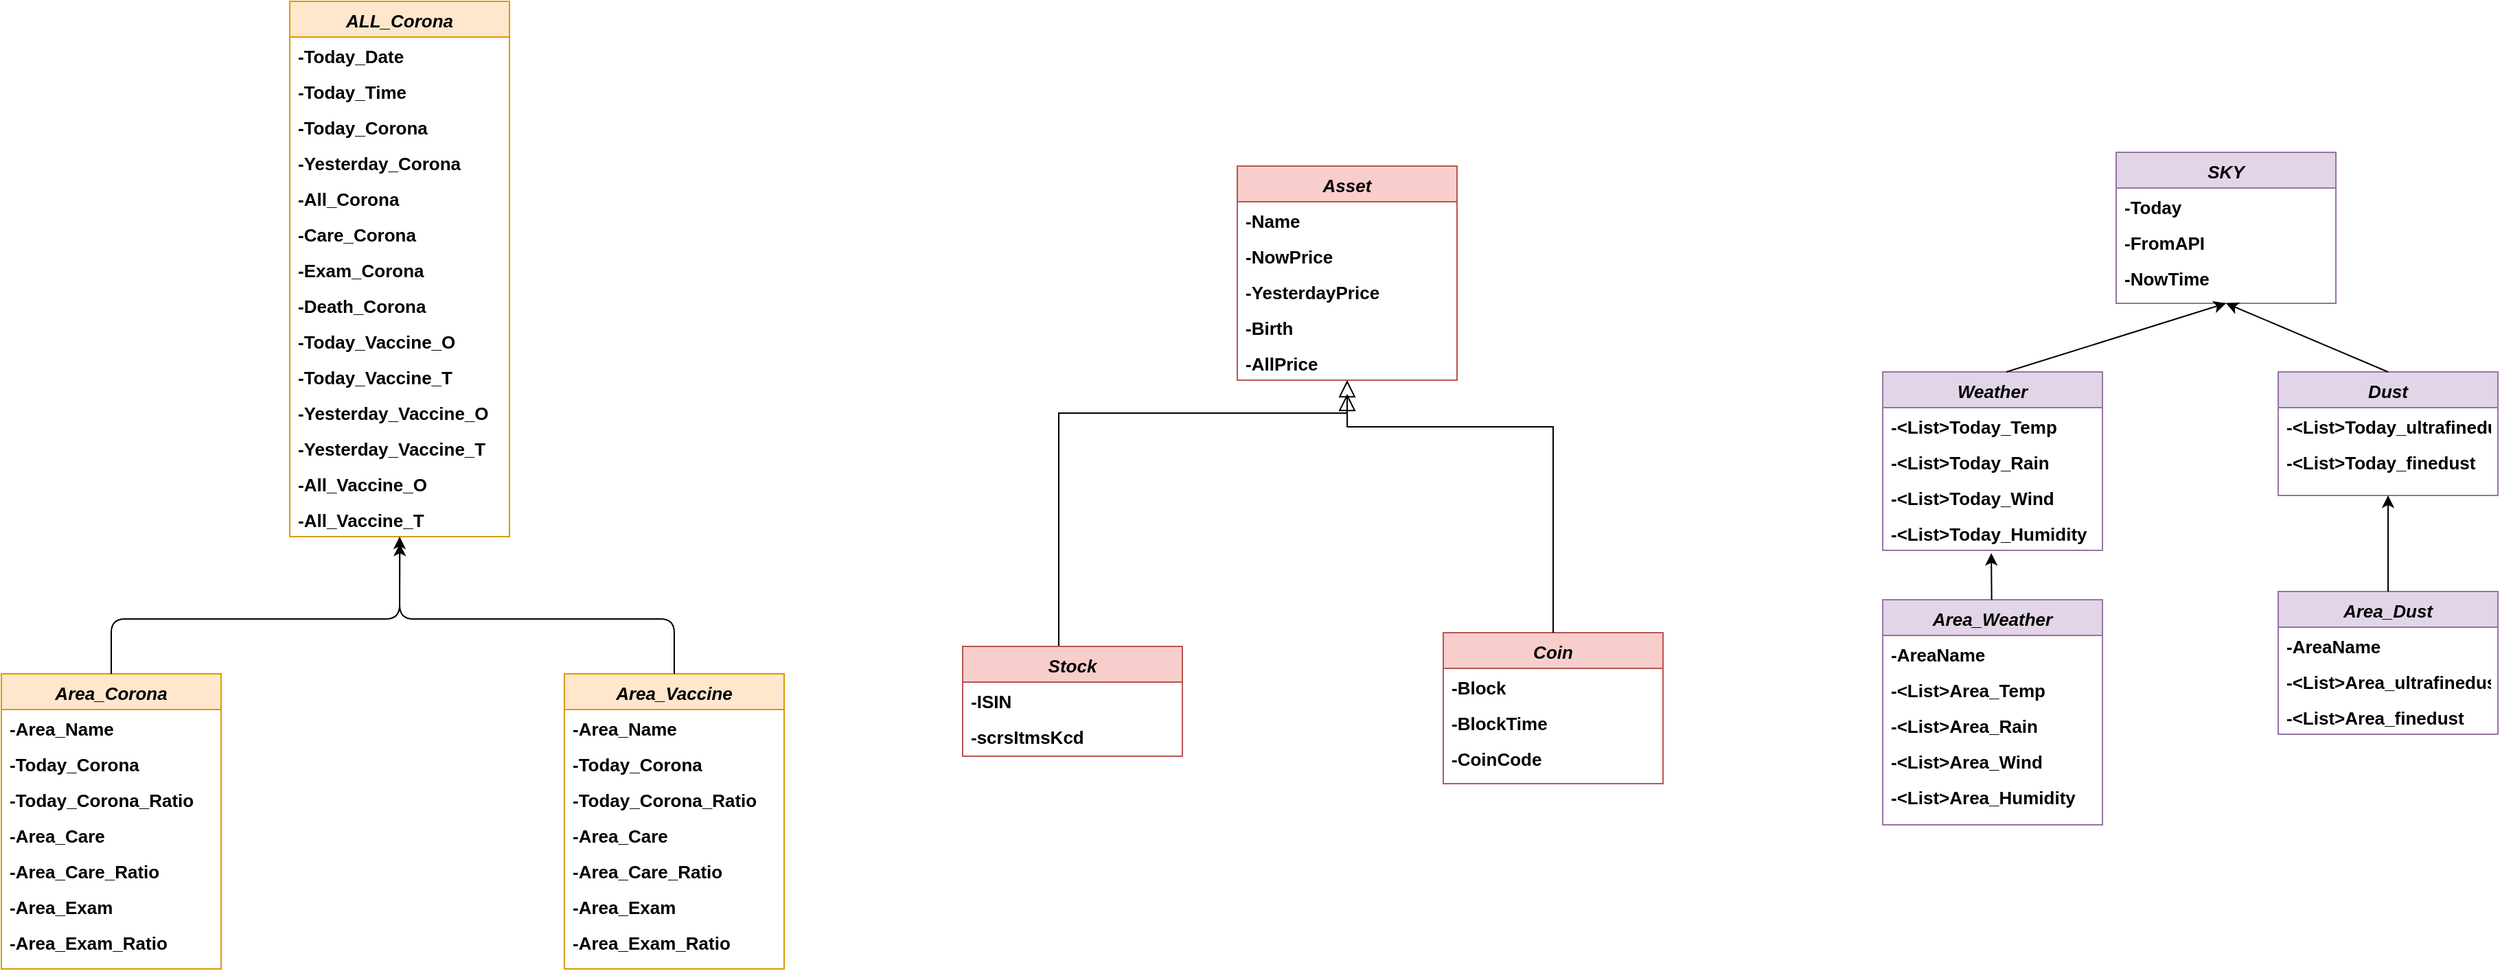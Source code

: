 <mxfile version="15.2.9" type="device"><diagram id="C5RBs43oDa-KdzZeNtuy" name="Page-1"><mxGraphModel dx="2844" dy="2693" grid="1" gridSize="10" guides="1" tooltips="1" connect="1" arrows="1" fold="1" page="1" pageScale="1" pageWidth="827" pageHeight="1169" math="0" shadow="0"><root><mxCell id="WIyWlLk6GJQsqaUBKTNV-0"/><mxCell id="WIyWlLk6GJQsqaUBKTNV-1" parent="WIyWlLk6GJQsqaUBKTNV-0"/><mxCell id="zkfFHV4jXpPFQw0GAbJ--0" value="Asset" style="swimlane;fontStyle=3;align=center;verticalAlign=top;childLayout=stackLayout;horizontal=1;startSize=26;horizontalStack=0;resizeParent=1;resizeLast=0;collapsible=1;marginBottom=0;rounded=0;shadow=0;strokeWidth=1;fillColor=#f8cecc;strokeColor=#b85450;fontSize=13;" parent="WIyWlLk6GJQsqaUBKTNV-1" vertex="1"><mxGeometry x="1010" y="-410" width="160" height="156" as="geometry"><mxRectangle x="230" y="140" width="160" height="26" as="alternateBounds"/></mxGeometry></mxCell><mxCell id="zkfFHV4jXpPFQw0GAbJ--1" value="-Name" style="text;align=left;verticalAlign=top;spacingLeft=4;spacingRight=4;overflow=hidden;rotatable=0;points=[[0,0.5],[1,0.5]];portConstraint=eastwest;fontStyle=1;fontSize=13;" parent="zkfFHV4jXpPFQw0GAbJ--0" vertex="1"><mxGeometry y="26" width="160" height="26" as="geometry"/></mxCell><mxCell id="zkfFHV4jXpPFQw0GAbJ--2" value="-NowPrice" style="text;align=left;verticalAlign=top;spacingLeft=4;spacingRight=4;overflow=hidden;rotatable=0;points=[[0,0.5],[1,0.5]];portConstraint=eastwest;rounded=0;shadow=0;html=0;fontStyle=1;fontSize=13;" parent="zkfFHV4jXpPFQw0GAbJ--0" vertex="1"><mxGeometry y="52" width="160" height="26" as="geometry"/></mxCell><mxCell id="Gq5ZB2yM8UsRq0ayj6dE-58" value="-YesterdayPrice" style="text;align=left;verticalAlign=top;spacingLeft=4;spacingRight=4;overflow=hidden;rotatable=0;points=[[0,0.5],[1,0.5]];portConstraint=eastwest;rounded=0;shadow=0;html=0;fontStyle=1;fontSize=13;" vertex="1" parent="zkfFHV4jXpPFQw0GAbJ--0"><mxGeometry y="78" width="160" height="26" as="geometry"/></mxCell><mxCell id="zkfFHV4jXpPFQw0GAbJ--3" value="-Birth" style="text;align=left;verticalAlign=top;spacingLeft=4;spacingRight=4;overflow=hidden;rotatable=0;points=[[0,0.5],[1,0.5]];portConstraint=eastwest;rounded=0;shadow=0;html=0;fontStyle=1;fontSize=13;" parent="zkfFHV4jXpPFQw0GAbJ--0" vertex="1"><mxGeometry y="104" width="160" height="26" as="geometry"/></mxCell><mxCell id="Gq5ZB2yM8UsRq0ayj6dE-62" value="-AllPrice" style="text;align=left;verticalAlign=top;spacingLeft=4;spacingRight=4;overflow=hidden;rotatable=0;points=[[0,0.5],[1,0.5]];portConstraint=eastwest;rounded=0;shadow=0;html=0;fontStyle=1;fontSize=13;" vertex="1" parent="zkfFHV4jXpPFQw0GAbJ--0"><mxGeometry y="130" width="160" height="26" as="geometry"/></mxCell><mxCell id="zkfFHV4jXpPFQw0GAbJ--12" value="" style="endArrow=block;endSize=10;endFill=0;shadow=0;strokeWidth=1;rounded=0;edgeStyle=elbowEdgeStyle;elbow=vertical;fontStyle=1;fontSize=13;" parent="WIyWlLk6GJQsqaUBKTNV-1" target="zkfFHV4jXpPFQw0GAbJ--0" edge="1"><mxGeometry width="160" relative="1" as="geometry"><mxPoint x="880" y="-60" as="sourcePoint"/><mxPoint x="880" y="-217" as="targetPoint"/><Array as="points"><mxPoint x="990" y="-230"/></Array></mxGeometry></mxCell><mxCell id="Gq5ZB2yM8UsRq0ayj6dE-0" value="Stock" style="swimlane;fontStyle=3;align=center;verticalAlign=top;childLayout=stackLayout;horizontal=1;startSize=26;horizontalStack=0;resizeParent=1;resizeLast=0;collapsible=1;marginBottom=0;rounded=0;shadow=0;strokeWidth=1;fillColor=#f8cecc;strokeColor=#b85450;fontSize=13;" vertex="1" parent="WIyWlLk6GJQsqaUBKTNV-1"><mxGeometry x="810" y="-60" width="160" height="80" as="geometry"><mxRectangle x="230" y="140" width="160" height="26" as="alternateBounds"/></mxGeometry></mxCell><mxCell id="Gq5ZB2yM8UsRq0ayj6dE-1" value="-ISIN" style="text;align=left;verticalAlign=top;spacingLeft=4;spacingRight=4;overflow=hidden;rotatable=0;points=[[0,0.5],[1,0.5]];portConstraint=eastwest;fontStyle=1;fontSize=13;" vertex="1" parent="Gq5ZB2yM8UsRq0ayj6dE-0"><mxGeometry y="26" width="160" height="26" as="geometry"/></mxCell><mxCell id="Gq5ZB2yM8UsRq0ayj6dE-61" value="-scrsItmsKcd" style="text;align=left;verticalAlign=top;spacingLeft=4;spacingRight=4;overflow=hidden;rotatable=0;points=[[0,0.5],[1,0.5]];portConstraint=eastwest;fontStyle=1;fontSize=13;" vertex="1" parent="Gq5ZB2yM8UsRq0ayj6dE-0"><mxGeometry y="52" width="160" height="26" as="geometry"/></mxCell><mxCell id="Gq5ZB2yM8UsRq0ayj6dE-6" value="Coin" style="swimlane;fontStyle=3;align=center;verticalAlign=top;childLayout=stackLayout;horizontal=1;startSize=26;horizontalStack=0;resizeParent=1;resizeLast=0;collapsible=1;marginBottom=0;rounded=0;shadow=0;strokeWidth=1;fillColor=#f8cecc;strokeColor=#b85450;fontSize=13;" vertex="1" parent="WIyWlLk6GJQsqaUBKTNV-1"><mxGeometry x="1160" y="-70" width="160" height="110" as="geometry"><mxRectangle x="230" y="140" width="160" height="26" as="alternateBounds"/></mxGeometry></mxCell><mxCell id="Gq5ZB2yM8UsRq0ayj6dE-7" value="-Block&#10;" style="text;align=left;verticalAlign=top;spacingLeft=4;spacingRight=4;overflow=hidden;rotatable=0;points=[[0,0.5],[1,0.5]];portConstraint=eastwest;fontStyle=1;fontSize=13;" vertex="1" parent="Gq5ZB2yM8UsRq0ayj6dE-6"><mxGeometry y="26" width="160" height="26" as="geometry"/></mxCell><mxCell id="Gq5ZB2yM8UsRq0ayj6dE-8" value="-BlockTime" style="text;align=left;verticalAlign=top;spacingLeft=4;spacingRight=4;overflow=hidden;rotatable=0;points=[[0,0.5],[1,0.5]];portConstraint=eastwest;rounded=0;shadow=0;html=0;fontStyle=1;fontSize=13;" vertex="1" parent="Gq5ZB2yM8UsRq0ayj6dE-6"><mxGeometry y="52" width="160" height="26" as="geometry"/></mxCell><mxCell id="Gq5ZB2yM8UsRq0ayj6dE-9" value="-CoinCode" style="text;align=left;verticalAlign=top;spacingLeft=4;spacingRight=4;overflow=hidden;rotatable=0;points=[[0,0.5],[1,0.5]];portConstraint=eastwest;rounded=0;shadow=0;html=0;fontStyle=1;fontSize=13;" vertex="1" parent="Gq5ZB2yM8UsRq0ayj6dE-6"><mxGeometry y="78" width="160" height="26" as="geometry"/></mxCell><mxCell id="Gq5ZB2yM8UsRq0ayj6dE-12" value="ALL_Corona" style="swimlane;fontStyle=3;align=center;verticalAlign=top;childLayout=stackLayout;horizontal=1;startSize=26;horizontalStack=0;resizeParent=1;resizeLast=0;collapsible=1;marginBottom=0;rounded=0;shadow=0;strokeWidth=1;fillColor=#ffe6cc;strokeColor=#d79b00;fontSize=13;" vertex="1" parent="WIyWlLk6GJQsqaUBKTNV-1"><mxGeometry x="320" y="-530" width="160" height="390" as="geometry"><mxRectangle x="320" y="560" width="160" height="26" as="alternateBounds"/></mxGeometry></mxCell><mxCell id="Gq5ZB2yM8UsRq0ayj6dE-18" value="-Today_Date" style="text;align=left;verticalAlign=top;spacingLeft=4;spacingRight=4;overflow=hidden;rotatable=0;points=[[0,0.5],[1,0.5]];portConstraint=eastwest;rounded=0;shadow=0;html=0;fontStyle=1;fontSize=13;" vertex="1" parent="Gq5ZB2yM8UsRq0ayj6dE-12"><mxGeometry y="26" width="160" height="26" as="geometry"/></mxCell><mxCell id="Gq5ZB2yM8UsRq0ayj6dE-19" value="-Today_Time" style="text;align=left;verticalAlign=top;spacingLeft=4;spacingRight=4;overflow=hidden;rotatable=0;points=[[0,0.5],[1,0.5]];portConstraint=eastwest;rounded=0;shadow=0;html=0;fontStyle=1;fontSize=13;" vertex="1" parent="Gq5ZB2yM8UsRq0ayj6dE-12"><mxGeometry y="52" width="160" height="26" as="geometry"/></mxCell><mxCell id="Gq5ZB2yM8UsRq0ayj6dE-13" value="-Today_Corona" style="text;align=left;verticalAlign=top;spacingLeft=4;spacingRight=4;overflow=hidden;rotatable=0;points=[[0,0.5],[1,0.5]];portConstraint=eastwest;fontStyle=1;fontSize=13;" vertex="1" parent="Gq5ZB2yM8UsRq0ayj6dE-12"><mxGeometry y="78" width="160" height="26" as="geometry"/></mxCell><mxCell id="Gq5ZB2yM8UsRq0ayj6dE-14" value="-Yesterday_Corona" style="text;align=left;verticalAlign=top;spacingLeft=4;spacingRight=4;overflow=hidden;rotatable=0;points=[[0,0.5],[1,0.5]];portConstraint=eastwest;rounded=0;shadow=0;html=0;fontStyle=1;fontSize=13;" vertex="1" parent="Gq5ZB2yM8UsRq0ayj6dE-12"><mxGeometry y="104" width="160" height="26" as="geometry"/></mxCell><mxCell id="Gq5ZB2yM8UsRq0ayj6dE-15" value="-All_Corona" style="text;align=left;verticalAlign=top;spacingLeft=4;spacingRight=4;overflow=hidden;rotatable=0;points=[[0,0.5],[1,0.5]];portConstraint=eastwest;rounded=0;shadow=0;html=0;fontStyle=1;fontSize=13;" vertex="1" parent="Gq5ZB2yM8UsRq0ayj6dE-12"><mxGeometry y="130" width="160" height="26" as="geometry"/></mxCell><mxCell id="Gq5ZB2yM8UsRq0ayj6dE-20" value="-Care_Corona" style="text;align=left;verticalAlign=top;spacingLeft=4;spacingRight=4;overflow=hidden;rotatable=0;points=[[0,0.5],[1,0.5]];portConstraint=eastwest;rounded=0;shadow=0;html=0;fontStyle=1;fontSize=13;" vertex="1" parent="Gq5ZB2yM8UsRq0ayj6dE-12"><mxGeometry y="156" width="160" height="26" as="geometry"/></mxCell><mxCell id="Gq5ZB2yM8UsRq0ayj6dE-21" value="-Exam_Corona" style="text;align=left;verticalAlign=top;spacingLeft=4;spacingRight=4;overflow=hidden;rotatable=0;points=[[0,0.5],[1,0.5]];portConstraint=eastwest;rounded=0;shadow=0;html=0;fontStyle=1;fontSize=13;" vertex="1" parent="Gq5ZB2yM8UsRq0ayj6dE-12"><mxGeometry y="182" width="160" height="26" as="geometry"/></mxCell><mxCell id="Gq5ZB2yM8UsRq0ayj6dE-22" value="-Death_Corona" style="text;align=left;verticalAlign=top;spacingLeft=4;spacingRight=4;overflow=hidden;rotatable=0;points=[[0,0.5],[1,0.5]];portConstraint=eastwest;rounded=0;shadow=0;html=0;fontStyle=1;fontSize=13;" vertex="1" parent="Gq5ZB2yM8UsRq0ayj6dE-12"><mxGeometry y="208" width="160" height="26" as="geometry"/></mxCell><mxCell id="Gq5ZB2yM8UsRq0ayj6dE-41" value="-Today_Vaccine_O" style="text;align=left;verticalAlign=top;spacingLeft=4;spacingRight=4;overflow=hidden;rotatable=0;points=[[0,0.5],[1,0.5]];portConstraint=eastwest;rounded=0;shadow=0;html=0;fontStyle=1;fontSize=13;" vertex="1" parent="Gq5ZB2yM8UsRq0ayj6dE-12"><mxGeometry y="234" width="160" height="26" as="geometry"/></mxCell><mxCell id="Gq5ZB2yM8UsRq0ayj6dE-42" value="-Today_Vaccine_T" style="text;align=left;verticalAlign=top;spacingLeft=4;spacingRight=4;overflow=hidden;rotatable=0;points=[[0,0.5],[1,0.5]];portConstraint=eastwest;rounded=0;shadow=0;html=0;fontStyle=1;fontSize=13;" vertex="1" parent="Gq5ZB2yM8UsRq0ayj6dE-12"><mxGeometry y="260" width="160" height="26" as="geometry"/></mxCell><mxCell id="Gq5ZB2yM8UsRq0ayj6dE-44" value="-Yesterday_Vaccine_O" style="text;align=left;verticalAlign=top;spacingLeft=4;spacingRight=4;overflow=hidden;rotatable=0;points=[[0,0.5],[1,0.5]];portConstraint=eastwest;rounded=0;shadow=0;html=0;fontStyle=1;fontSize=13;" vertex="1" parent="Gq5ZB2yM8UsRq0ayj6dE-12"><mxGeometry y="286" width="160" height="26" as="geometry"/></mxCell><mxCell id="Gq5ZB2yM8UsRq0ayj6dE-45" value="-Yesterday_Vaccine_T" style="text;align=left;verticalAlign=top;spacingLeft=4;spacingRight=4;overflow=hidden;rotatable=0;points=[[0,0.5],[1,0.5]];portConstraint=eastwest;rounded=0;shadow=0;html=0;fontStyle=1;fontSize=13;" vertex="1" parent="Gq5ZB2yM8UsRq0ayj6dE-12"><mxGeometry y="312" width="160" height="26" as="geometry"/></mxCell><mxCell id="Gq5ZB2yM8UsRq0ayj6dE-46" value="-All_Vaccine_O" style="text;align=left;verticalAlign=top;spacingLeft=4;spacingRight=4;overflow=hidden;rotatable=0;points=[[0,0.5],[1,0.5]];portConstraint=eastwest;rounded=0;shadow=0;html=0;fontStyle=1;fontSize=13;" vertex="1" parent="Gq5ZB2yM8UsRq0ayj6dE-12"><mxGeometry y="338" width="160" height="26" as="geometry"/></mxCell><mxCell id="Gq5ZB2yM8UsRq0ayj6dE-47" value="-All_Vaccine_T" style="text;align=left;verticalAlign=top;spacingLeft=4;spacingRight=4;overflow=hidden;rotatable=0;points=[[0,0.5],[1,0.5]];portConstraint=eastwest;rounded=0;shadow=0;html=0;fontStyle=1;fontSize=13;" vertex="1" parent="Gq5ZB2yM8UsRq0ayj6dE-12"><mxGeometry y="364" width="160" height="26" as="geometry"/></mxCell><mxCell id="Gq5ZB2yM8UsRq0ayj6dE-23" value="Area_Corona" style="swimlane;fontStyle=3;align=center;verticalAlign=top;childLayout=stackLayout;horizontal=1;startSize=26;horizontalStack=0;resizeParent=1;resizeLast=0;collapsible=1;marginBottom=0;rounded=0;shadow=0;strokeWidth=1;fillColor=#ffe6cc;strokeColor=#d79b00;fontSize=13;" vertex="1" parent="WIyWlLk6GJQsqaUBKTNV-1"><mxGeometry x="110" y="-40" width="160" height="215" as="geometry"><mxRectangle x="320" y="560" width="160" height="26" as="alternateBounds"/></mxGeometry></mxCell><mxCell id="Gq5ZB2yM8UsRq0ayj6dE-24" value="-Area_Name" style="text;align=left;verticalAlign=top;spacingLeft=4;spacingRight=4;overflow=hidden;rotatable=0;points=[[0,0.5],[1,0.5]];portConstraint=eastwest;rounded=0;shadow=0;html=0;fontStyle=1;fontSize=13;" vertex="1" parent="Gq5ZB2yM8UsRq0ayj6dE-23"><mxGeometry y="26" width="160" height="26" as="geometry"/></mxCell><mxCell id="Gq5ZB2yM8UsRq0ayj6dE-32" value="-Today_Corona" style="text;align=left;verticalAlign=top;spacingLeft=4;spacingRight=4;overflow=hidden;rotatable=0;points=[[0,0.5],[1,0.5]];portConstraint=eastwest;rounded=0;shadow=0;html=0;fontStyle=1;fontSize=13;" vertex="1" parent="Gq5ZB2yM8UsRq0ayj6dE-23"><mxGeometry y="52" width="160" height="26" as="geometry"/></mxCell><mxCell id="Gq5ZB2yM8UsRq0ayj6dE-33" value="-Today_Corona_Ratio" style="text;align=left;verticalAlign=top;spacingLeft=4;spacingRight=4;overflow=hidden;rotatable=0;points=[[0,0.5],[1,0.5]];portConstraint=eastwest;rounded=0;shadow=0;html=0;fontStyle=1;fontSize=13;" vertex="1" parent="Gq5ZB2yM8UsRq0ayj6dE-23"><mxGeometry y="78" width="160" height="26" as="geometry"/></mxCell><mxCell id="Gq5ZB2yM8UsRq0ayj6dE-34" value="-Area_Care" style="text;align=left;verticalAlign=top;spacingLeft=4;spacingRight=4;overflow=hidden;rotatable=0;points=[[0,0.5],[1,0.5]];portConstraint=eastwest;rounded=0;shadow=0;html=0;fontStyle=1;fontSize=13;" vertex="1" parent="Gq5ZB2yM8UsRq0ayj6dE-23"><mxGeometry y="104" width="160" height="26" as="geometry"/></mxCell><mxCell id="Gq5ZB2yM8UsRq0ayj6dE-35" value="-Area_Care_Ratio&#10;" style="text;align=left;verticalAlign=top;spacingLeft=4;spacingRight=4;overflow=hidden;rotatable=0;points=[[0,0.5],[1,0.5]];portConstraint=eastwest;rounded=0;shadow=0;html=0;fontStyle=1;fontSize=13;" vertex="1" parent="Gq5ZB2yM8UsRq0ayj6dE-23"><mxGeometry y="130" width="160" height="26" as="geometry"/></mxCell><mxCell id="Gq5ZB2yM8UsRq0ayj6dE-36" value="-Area_Exam" style="text;align=left;verticalAlign=top;spacingLeft=4;spacingRight=4;overflow=hidden;rotatable=0;points=[[0,0.5],[1,0.5]];portConstraint=eastwest;rounded=0;shadow=0;html=0;fontStyle=1;fontSize=13;" vertex="1" parent="Gq5ZB2yM8UsRq0ayj6dE-23"><mxGeometry y="156" width="160" height="26" as="geometry"/></mxCell><mxCell id="Gq5ZB2yM8UsRq0ayj6dE-37" value="-Area_Exam_Ratio" style="text;align=left;verticalAlign=top;spacingLeft=4;spacingRight=4;overflow=hidden;rotatable=0;points=[[0,0.5],[1,0.5]];portConstraint=eastwest;rounded=0;shadow=0;html=0;fontStyle=1;fontSize=13;" vertex="1" parent="Gq5ZB2yM8UsRq0ayj6dE-23"><mxGeometry y="182" width="160" height="26" as="geometry"/></mxCell><mxCell id="Gq5ZB2yM8UsRq0ayj6dE-40" value="" style="endArrow=classic;html=1;entryX=0.5;entryY=1;entryDx=0;entryDy=0;exitX=0.5;exitY=0;exitDx=0;exitDy=0;fontStyle=1;fontSize=13;" edge="1" parent="WIyWlLk6GJQsqaUBKTNV-1" source="Gq5ZB2yM8UsRq0ayj6dE-23" target="Gq5ZB2yM8UsRq0ayj6dE-12"><mxGeometry width="50" height="50" relative="1" as="geometry"><mxPoint x="180" y="370" as="sourcePoint"/><mxPoint x="230" y="320" as="targetPoint"/><Array as="points"><mxPoint x="190" y="-80"/><mxPoint x="400" y="-80"/></Array></mxGeometry></mxCell><mxCell id="Gq5ZB2yM8UsRq0ayj6dE-48" value="Area_Vaccine" style="swimlane;fontStyle=3;align=center;verticalAlign=top;childLayout=stackLayout;horizontal=1;startSize=26;horizontalStack=0;resizeParent=1;resizeLast=0;collapsible=1;marginBottom=0;rounded=0;shadow=0;strokeWidth=1;fillColor=#ffe6cc;strokeColor=#d79b00;fontSize=13;" vertex="1" parent="WIyWlLk6GJQsqaUBKTNV-1"><mxGeometry x="520" y="-40" width="160" height="215" as="geometry"><mxRectangle x="320" y="560" width="160" height="26" as="alternateBounds"/></mxGeometry></mxCell><mxCell id="Gq5ZB2yM8UsRq0ayj6dE-49" value="-Area_Name" style="text;align=left;verticalAlign=top;spacingLeft=4;spacingRight=4;overflow=hidden;rotatable=0;points=[[0,0.5],[1,0.5]];portConstraint=eastwest;rounded=0;shadow=0;html=0;fontStyle=1;fontSize=13;" vertex="1" parent="Gq5ZB2yM8UsRq0ayj6dE-48"><mxGeometry y="26" width="160" height="26" as="geometry"/></mxCell><mxCell id="Gq5ZB2yM8UsRq0ayj6dE-50" value="-Today_Corona" style="text;align=left;verticalAlign=top;spacingLeft=4;spacingRight=4;overflow=hidden;rotatable=0;points=[[0,0.5],[1,0.5]];portConstraint=eastwest;rounded=0;shadow=0;html=0;fontStyle=1;fontSize=13;" vertex="1" parent="Gq5ZB2yM8UsRq0ayj6dE-48"><mxGeometry y="52" width="160" height="26" as="geometry"/></mxCell><mxCell id="Gq5ZB2yM8UsRq0ayj6dE-51" value="-Today_Corona_Ratio" style="text;align=left;verticalAlign=top;spacingLeft=4;spacingRight=4;overflow=hidden;rotatable=0;points=[[0,0.5],[1,0.5]];portConstraint=eastwest;rounded=0;shadow=0;html=0;fontStyle=1;fontSize=13;" vertex="1" parent="Gq5ZB2yM8UsRq0ayj6dE-48"><mxGeometry y="78" width="160" height="26" as="geometry"/></mxCell><mxCell id="Gq5ZB2yM8UsRq0ayj6dE-52" value="-Area_Care" style="text;align=left;verticalAlign=top;spacingLeft=4;spacingRight=4;overflow=hidden;rotatable=0;points=[[0,0.5],[1,0.5]];portConstraint=eastwest;rounded=0;shadow=0;html=0;fontStyle=1;fontSize=13;" vertex="1" parent="Gq5ZB2yM8UsRq0ayj6dE-48"><mxGeometry y="104" width="160" height="26" as="geometry"/></mxCell><mxCell id="Gq5ZB2yM8UsRq0ayj6dE-53" value="-Area_Care_Ratio&#10;" style="text;align=left;verticalAlign=top;spacingLeft=4;spacingRight=4;overflow=hidden;rotatable=0;points=[[0,0.5],[1,0.5]];portConstraint=eastwest;rounded=0;shadow=0;html=0;fontStyle=1;fontSize=13;" vertex="1" parent="Gq5ZB2yM8UsRq0ayj6dE-48"><mxGeometry y="130" width="160" height="26" as="geometry"/></mxCell><mxCell id="Gq5ZB2yM8UsRq0ayj6dE-54" value="-Area_Exam" style="text;align=left;verticalAlign=top;spacingLeft=4;spacingRight=4;overflow=hidden;rotatable=0;points=[[0,0.5],[1,0.5]];portConstraint=eastwest;rounded=0;shadow=0;html=0;fontStyle=1;fontSize=13;" vertex="1" parent="Gq5ZB2yM8UsRq0ayj6dE-48"><mxGeometry y="156" width="160" height="26" as="geometry"/></mxCell><mxCell id="Gq5ZB2yM8UsRq0ayj6dE-55" value="-Area_Exam_Ratio" style="text;align=left;verticalAlign=top;spacingLeft=4;spacingRight=4;overflow=hidden;rotatable=0;points=[[0,0.5],[1,0.5]];portConstraint=eastwest;rounded=0;shadow=0;html=0;fontStyle=1;fontSize=13;" vertex="1" parent="Gq5ZB2yM8UsRq0ayj6dE-48"><mxGeometry y="182" width="160" height="26" as="geometry"/></mxCell><mxCell id="Gq5ZB2yM8UsRq0ayj6dE-56" value="" style="endArrow=classic;html=1;exitX=0.5;exitY=0;exitDx=0;exitDy=0;entryX=0.501;entryY=1.199;entryDx=0;entryDy=0;entryPerimeter=0;fontStyle=1;fontSize=13;" edge="1" parent="WIyWlLk6GJQsqaUBKTNV-1" source="Gq5ZB2yM8UsRq0ayj6dE-48" target="Gq5ZB2yM8UsRq0ayj6dE-47"><mxGeometry width="50" height="50" relative="1" as="geometry"><mxPoint x="230" y="400" as="sourcePoint"/><mxPoint x="424" y="310" as="targetPoint"/><Array as="points"><mxPoint x="600" y="-80"/><mxPoint x="400" y="-80"/></Array></mxGeometry></mxCell><mxCell id="Gq5ZB2yM8UsRq0ayj6dE-63" value="" style="endArrow=block;endSize=10;endFill=0;shadow=0;strokeWidth=1;rounded=0;edgeStyle=elbowEdgeStyle;elbow=vertical;exitX=0.5;exitY=0;exitDx=0;exitDy=0;fontStyle=1;fontSize=13;" edge="1" parent="WIyWlLk6GJQsqaUBKTNV-1" source="Gq5ZB2yM8UsRq0ayj6dE-6"><mxGeometry width="160" relative="1" as="geometry"><mxPoint x="890" y="-50" as="sourcePoint"/><mxPoint x="1090" y="-244" as="targetPoint"/><Array as="points"><mxPoint x="1000" y="-220"/></Array></mxGeometry></mxCell><mxCell id="Gq5ZB2yM8UsRq0ayj6dE-64" value="SKY" style="swimlane;fontStyle=3;align=center;verticalAlign=top;childLayout=stackLayout;horizontal=1;startSize=26;horizontalStack=0;resizeParent=1;resizeLast=0;collapsible=1;marginBottom=0;rounded=0;shadow=0;strokeWidth=1;fillColor=#e1d5e7;strokeColor=#9673a6;fontSize=13;" vertex="1" parent="WIyWlLk6GJQsqaUBKTNV-1"><mxGeometry x="1650" y="-420" width="160" height="110" as="geometry"><mxRectangle x="230" y="140" width="160" height="26" as="alternateBounds"/></mxGeometry></mxCell><mxCell id="Gq5ZB2yM8UsRq0ayj6dE-65" value="-Today" style="text;align=left;verticalAlign=top;spacingLeft=4;spacingRight=4;overflow=hidden;rotatable=0;points=[[0,0.5],[1,0.5]];portConstraint=eastwest;fontStyle=1;fontSize=13;" vertex="1" parent="Gq5ZB2yM8UsRq0ayj6dE-64"><mxGeometry y="26" width="160" height="26" as="geometry"/></mxCell><mxCell id="Gq5ZB2yM8UsRq0ayj6dE-67" value="-FromAPI" style="text;align=left;verticalAlign=top;spacingLeft=4;spacingRight=4;overflow=hidden;rotatable=0;points=[[0,0.5],[1,0.5]];portConstraint=eastwest;rounded=0;shadow=0;html=0;fontStyle=1;fontSize=13;" vertex="1" parent="Gq5ZB2yM8UsRq0ayj6dE-64"><mxGeometry y="52" width="160" height="26" as="geometry"/></mxCell><mxCell id="Gq5ZB2yM8UsRq0ayj6dE-70" value="-NowTime" style="text;align=left;verticalAlign=top;spacingLeft=4;spacingRight=4;overflow=hidden;rotatable=0;points=[[0,0.5],[1,0.5]];portConstraint=eastwest;rounded=0;shadow=0;html=0;fontStyle=1;fontSize=13;" vertex="1" parent="Gq5ZB2yM8UsRq0ayj6dE-64"><mxGeometry y="78" width="160" height="26" as="geometry"/></mxCell><mxCell id="Gq5ZB2yM8UsRq0ayj6dE-71" value="Weather" style="swimlane;fontStyle=3;align=center;verticalAlign=top;childLayout=stackLayout;horizontal=1;startSize=26;horizontalStack=0;resizeParent=1;resizeLast=0;collapsible=1;marginBottom=0;rounded=0;shadow=0;strokeWidth=1;fillColor=#e1d5e7;strokeColor=#9673a6;fontSize=13;" vertex="1" parent="WIyWlLk6GJQsqaUBKTNV-1"><mxGeometry x="1480" y="-260" width="160" height="130" as="geometry"><mxRectangle x="230" y="140" width="160" height="26" as="alternateBounds"/></mxGeometry></mxCell><mxCell id="Gq5ZB2yM8UsRq0ayj6dE-88" value="-&lt;List&gt;Today_Temp" style="text;align=left;verticalAlign=top;spacingLeft=4;spacingRight=4;overflow=hidden;rotatable=0;points=[[0,0.5],[1,0.5]];portConstraint=eastwest;rounded=0;shadow=0;html=0;fontStyle=1;fontSize=13;" vertex="1" parent="Gq5ZB2yM8UsRq0ayj6dE-71"><mxGeometry y="26" width="160" height="26" as="geometry"/></mxCell><mxCell id="Gq5ZB2yM8UsRq0ayj6dE-89" value="-&lt;List&gt;Today_Rain" style="text;align=left;verticalAlign=top;spacingLeft=4;spacingRight=4;overflow=hidden;rotatable=0;points=[[0,0.5],[1,0.5]];portConstraint=eastwest;rounded=0;shadow=0;html=0;fontStyle=1;fontSize=13;" vertex="1" parent="Gq5ZB2yM8UsRq0ayj6dE-71"><mxGeometry y="52" width="160" height="26" as="geometry"/></mxCell><mxCell id="Gq5ZB2yM8UsRq0ayj6dE-90" value="-&lt;List&gt;Today_Wind" style="text;align=left;verticalAlign=top;spacingLeft=4;spacingRight=4;overflow=hidden;rotatable=0;points=[[0,0.5],[1,0.5]];portConstraint=eastwest;rounded=0;shadow=0;html=0;fontStyle=1;fontSize=13;" vertex="1" parent="Gq5ZB2yM8UsRq0ayj6dE-71"><mxGeometry y="78" width="160" height="26" as="geometry"/></mxCell><mxCell id="Gq5ZB2yM8UsRq0ayj6dE-91" value="-&lt;List&gt;Today_Humidity" style="text;align=left;verticalAlign=top;spacingLeft=4;spacingRight=4;overflow=hidden;rotatable=0;points=[[0,0.5],[1,0.5]];portConstraint=eastwest;rounded=0;shadow=0;html=0;fontStyle=1;fontSize=13;" vertex="1" parent="Gq5ZB2yM8UsRq0ayj6dE-71"><mxGeometry y="104" width="160" height="26" as="geometry"/></mxCell><mxCell id="Gq5ZB2yM8UsRq0ayj6dE-75" value="Dust" style="swimlane;fontStyle=3;align=center;verticalAlign=top;childLayout=stackLayout;horizontal=1;startSize=26;horizontalStack=0;resizeParent=1;resizeLast=0;collapsible=1;marginBottom=0;rounded=0;shadow=0;strokeWidth=1;fillColor=#e1d5e7;strokeColor=#9673a6;fontSize=13;" vertex="1" parent="WIyWlLk6GJQsqaUBKTNV-1"><mxGeometry x="1768" y="-260" width="160" height="90" as="geometry"><mxRectangle x="230" y="140" width="160" height="26" as="alternateBounds"/></mxGeometry></mxCell><mxCell id="Gq5ZB2yM8UsRq0ayj6dE-76" value="-&lt;List&gt;Today_ultrafinedust" style="text;align=left;verticalAlign=top;spacingLeft=4;spacingRight=4;overflow=hidden;rotatable=0;points=[[0,0.5],[1,0.5]];portConstraint=eastwest;fontStyle=1;fontSize=13;" vertex="1" parent="Gq5ZB2yM8UsRq0ayj6dE-75"><mxGeometry y="26" width="160" height="26" as="geometry"/></mxCell><mxCell id="Gq5ZB2yM8UsRq0ayj6dE-77" value="-&lt;List&gt;Today_finedust" style="text;align=left;verticalAlign=top;spacingLeft=4;spacingRight=4;overflow=hidden;rotatable=0;points=[[0,0.5],[1,0.5]];portConstraint=eastwest;rounded=0;shadow=0;html=0;fontStyle=1;fontSize=13;" vertex="1" parent="Gq5ZB2yM8UsRq0ayj6dE-75"><mxGeometry y="52" width="160" height="26" as="geometry"/></mxCell><mxCell id="Gq5ZB2yM8UsRq0ayj6dE-79" value="Area_Dust" style="swimlane;fontStyle=3;align=center;verticalAlign=top;childLayout=stackLayout;horizontal=1;startSize=26;horizontalStack=0;resizeParent=1;resizeLast=0;collapsible=1;marginBottom=0;rounded=0;shadow=0;strokeWidth=1;fillColor=#e1d5e7;strokeColor=#9673a6;fontSize=13;" vertex="1" parent="WIyWlLk6GJQsqaUBKTNV-1"><mxGeometry x="1768" y="-100" width="160" height="104" as="geometry"><mxRectangle x="230" y="140" width="160" height="26" as="alternateBounds"/></mxGeometry></mxCell><mxCell id="Gq5ZB2yM8UsRq0ayj6dE-80" value="-AreaName" style="text;align=left;verticalAlign=top;spacingLeft=4;spacingRight=4;overflow=hidden;rotatable=0;points=[[0,0.5],[1,0.5]];portConstraint=eastwest;fontStyle=1;fontSize=13;" vertex="1" parent="Gq5ZB2yM8UsRq0ayj6dE-79"><mxGeometry y="26" width="160" height="26" as="geometry"/></mxCell><mxCell id="Gq5ZB2yM8UsRq0ayj6dE-92" value="-&lt;List&gt;Area_ultrafinedust" style="text;align=left;verticalAlign=top;spacingLeft=4;spacingRight=4;overflow=hidden;rotatable=0;points=[[0,0.5],[1,0.5]];portConstraint=eastwest;fontStyle=1;fontSize=13;" vertex="1" parent="Gq5ZB2yM8UsRq0ayj6dE-79"><mxGeometry y="52" width="160" height="26" as="geometry"/></mxCell><mxCell id="Gq5ZB2yM8UsRq0ayj6dE-93" value="-&lt;List&gt;Area_finedust" style="text;align=left;verticalAlign=top;spacingLeft=4;spacingRight=4;overflow=hidden;rotatable=0;points=[[0,0.5],[1,0.5]];portConstraint=eastwest;rounded=0;shadow=0;html=0;fontStyle=1;fontSize=13;" vertex="1" parent="Gq5ZB2yM8UsRq0ayj6dE-79"><mxGeometry y="78" width="160" height="26" as="geometry"/></mxCell><mxCell id="Gq5ZB2yM8UsRq0ayj6dE-94" value="Area_Weather" style="swimlane;fontStyle=3;align=center;verticalAlign=top;childLayout=stackLayout;horizontal=1;startSize=26;horizontalStack=0;resizeParent=1;resizeLast=0;collapsible=1;marginBottom=0;rounded=0;shadow=0;strokeWidth=1;fillColor=#e1d5e7;strokeColor=#9673a6;fontSize=13;" vertex="1" parent="WIyWlLk6GJQsqaUBKTNV-1"><mxGeometry x="1480" y="-94" width="160" height="164" as="geometry"><mxRectangle x="230" y="140" width="160" height="26" as="alternateBounds"/></mxGeometry></mxCell><mxCell id="Gq5ZB2yM8UsRq0ayj6dE-95" value="-AreaName" style="text;align=left;verticalAlign=top;spacingLeft=4;spacingRight=4;overflow=hidden;rotatable=0;points=[[0,0.5],[1,0.5]];portConstraint=eastwest;fontStyle=1;fontSize=13;" vertex="1" parent="Gq5ZB2yM8UsRq0ayj6dE-94"><mxGeometry y="26" width="160" height="26" as="geometry"/></mxCell><mxCell id="Gq5ZB2yM8UsRq0ayj6dE-98" value="-&lt;List&gt;Area_Temp" style="text;align=left;verticalAlign=top;spacingLeft=4;spacingRight=4;overflow=hidden;rotatable=0;points=[[0,0.5],[1,0.5]];portConstraint=eastwest;rounded=0;shadow=0;html=0;fontStyle=1;fontSize=13;" vertex="1" parent="Gq5ZB2yM8UsRq0ayj6dE-94"><mxGeometry y="52" width="160" height="26" as="geometry"/></mxCell><mxCell id="Gq5ZB2yM8UsRq0ayj6dE-99" value="-&lt;List&gt;Area_Rain" style="text;align=left;verticalAlign=top;spacingLeft=4;spacingRight=4;overflow=hidden;rotatable=0;points=[[0,0.5],[1,0.5]];portConstraint=eastwest;rounded=0;shadow=0;html=0;fontStyle=1;fontSize=13;" vertex="1" parent="Gq5ZB2yM8UsRq0ayj6dE-94"><mxGeometry y="78" width="160" height="26" as="geometry"/></mxCell><mxCell id="Gq5ZB2yM8UsRq0ayj6dE-100" value="-&lt;List&gt;Area_Wind" style="text;align=left;verticalAlign=top;spacingLeft=4;spacingRight=4;overflow=hidden;rotatable=0;points=[[0,0.5],[1,0.5]];portConstraint=eastwest;rounded=0;shadow=0;html=0;fontStyle=1;fontSize=13;" vertex="1" parent="Gq5ZB2yM8UsRq0ayj6dE-94"><mxGeometry y="104" width="160" height="26" as="geometry"/></mxCell><mxCell id="Gq5ZB2yM8UsRq0ayj6dE-101" value="-&lt;List&gt;Area_Humidity" style="text;align=left;verticalAlign=top;spacingLeft=4;spacingRight=4;overflow=hidden;rotatable=0;points=[[0,0.5],[1,0.5]];portConstraint=eastwest;rounded=0;shadow=0;html=0;fontStyle=1;fontSize=13;" vertex="1" parent="Gq5ZB2yM8UsRq0ayj6dE-94"><mxGeometry y="130" width="160" height="26" as="geometry"/></mxCell><mxCell id="Gq5ZB2yM8UsRq0ayj6dE-102" value="" style="endArrow=classic;html=1;entryX=0.5;entryY=1;entryDx=0;entryDy=0;exitX=0.5;exitY=0;exitDx=0;exitDy=0;fontStyle=1;fontSize=13;" edge="1" parent="WIyWlLk6GJQsqaUBKTNV-1" source="Gq5ZB2yM8UsRq0ayj6dE-79" target="Gq5ZB2yM8UsRq0ayj6dE-75"><mxGeometry width="50" height="50" relative="1" as="geometry"><mxPoint x="1560" y="-30" as="sourcePoint"/><mxPoint x="1610" y="-80" as="targetPoint"/></mxGeometry></mxCell><mxCell id="Gq5ZB2yM8UsRq0ayj6dE-103" value="" style="endArrow=classic;html=1;entryX=0.494;entryY=1.077;entryDx=0;entryDy=0;entryPerimeter=0;fontStyle=1;fontSize=13;" edge="1" parent="WIyWlLk6GJQsqaUBKTNV-1" source="Gq5ZB2yM8UsRq0ayj6dE-94" target="Gq5ZB2yM8UsRq0ayj6dE-91"><mxGeometry width="50" height="50" relative="1" as="geometry"><mxPoint x="1858" y="-90" as="sourcePoint"/><mxPoint x="1858" y="-160" as="targetPoint"/></mxGeometry></mxCell><mxCell id="Gq5ZB2yM8UsRq0ayj6dE-104" value="" style="endArrow=classic;html=1;entryX=0.5;entryY=1;entryDx=0;entryDy=0;exitX=0.5;exitY=0;exitDx=0;exitDy=0;fontStyle=1;fontSize=13;" edge="1" parent="WIyWlLk6GJQsqaUBKTNV-1" source="Gq5ZB2yM8UsRq0ayj6dE-75" target="Gq5ZB2yM8UsRq0ayj6dE-64"><mxGeometry width="50" height="50" relative="1" as="geometry"><mxPoint x="1569.321" y="-84" as="sourcePoint"/><mxPoint x="1569.04" y="-117.998" as="targetPoint"/></mxGeometry></mxCell><mxCell id="Gq5ZB2yM8UsRq0ayj6dE-105" value="" style="endArrow=classic;html=1;entryX=0.5;entryY=1;entryDx=0;entryDy=0;fontStyle=1;fontSize=13;" edge="1" parent="WIyWlLk6GJQsqaUBKTNV-1" target="Gq5ZB2yM8UsRq0ayj6dE-64"><mxGeometry width="50" height="50" relative="1" as="geometry"><mxPoint x="1570" y="-260" as="sourcePoint"/><mxPoint x="1579.04" y="-107.998" as="targetPoint"/></mxGeometry></mxCell></root></mxGraphModel></diagram></mxfile>